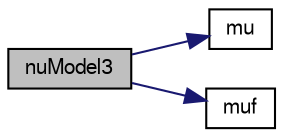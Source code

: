 digraph "nuModel3"
{
  bgcolor="transparent";
  edge [fontname="FreeSans",fontsize="10",labelfontname="FreeSans",labelfontsize="10"];
  node [fontname="FreeSans",fontsize="10",shape=record];
  rankdir="LR";
  Node40 [label="nuModel3",height=0.2,width=0.4,color="black", fillcolor="grey75", style="filled", fontcolor="black"];
  Node40 -> Node41 [color="midnightblue",fontsize="10",style="solid",fontname="FreeSans"];
  Node41 [label="mu",height=0.2,width=0.4,color="black",URL="$a31978.html#a0c617fab148934d2515792820fc80e12",tooltip="Return the dynamic laminar viscosity. "];
  Node40 -> Node42 [color="midnightblue",fontsize="10",style="solid",fontname="FreeSans"];
  Node42 [label="muf",height=0.2,width=0.4,color="black",URL="$a31978.html#a688293fa054fa14122f0896cb75a75d8",tooltip="Return the face-interpolated dynamic laminar viscosity. "];
}
